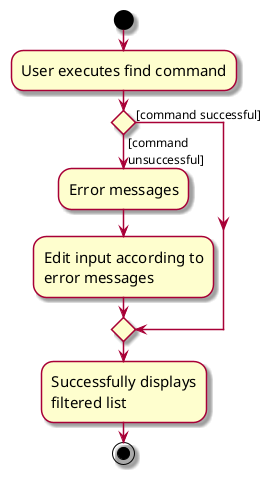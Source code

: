 @startuml
skin rose
skinparam ActivityFontSize 15
skinparam ArrowFontSize 12
start
:User executes find command;

'Since the beta syntax does not support placing the condition outside the
'diamond we place it as the true branch instead.

if () then ([command successful])
else ([command
unsuccessful])
    :Error messages;
    :Edit input according to
    error messages;
endif
    :Successfully displays
    filtered list;
stop
@enduml
